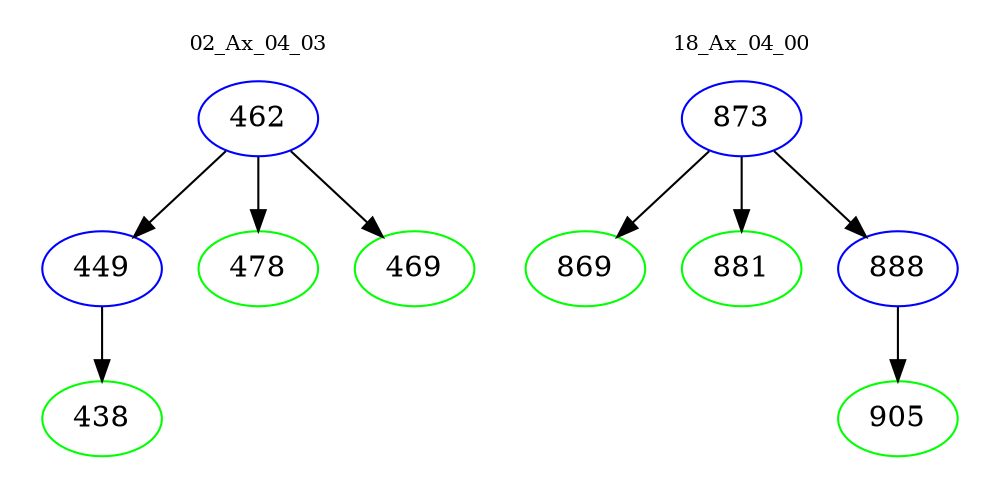 digraph{
subgraph cluster_0 {
color = white
label = "02_Ax_04_03";
fontsize=10;
T0_462 [label="462", color="blue"]
T0_462 -> T0_449 [color="black"]
T0_449 [label="449", color="blue"]
T0_449 -> T0_438 [color="black"]
T0_438 [label="438", color="green"]
T0_462 -> T0_478 [color="black"]
T0_478 [label="478", color="green"]
T0_462 -> T0_469 [color="black"]
T0_469 [label="469", color="green"]
}
subgraph cluster_1 {
color = white
label = "18_Ax_04_00";
fontsize=10;
T1_873 [label="873", color="blue"]
T1_873 -> T1_869 [color="black"]
T1_869 [label="869", color="green"]
T1_873 -> T1_881 [color="black"]
T1_881 [label="881", color="green"]
T1_873 -> T1_888 [color="black"]
T1_888 [label="888", color="blue"]
T1_888 -> T1_905 [color="black"]
T1_905 [label="905", color="green"]
}
}
